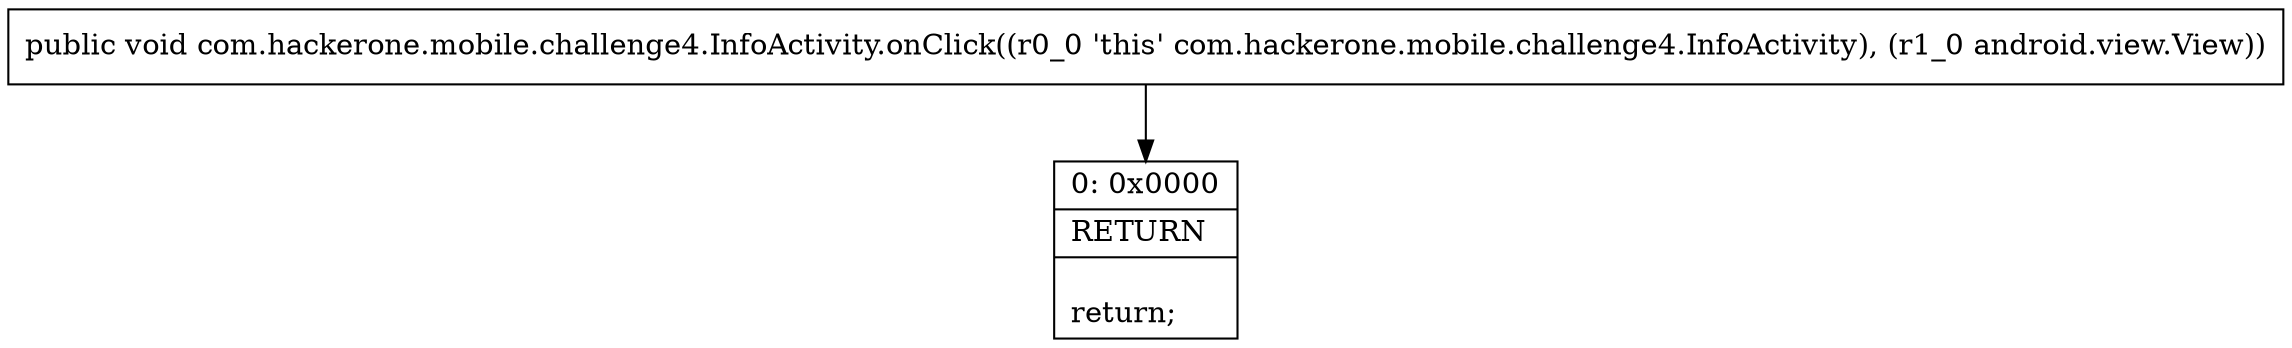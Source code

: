digraph "CFG forcom.hackerone.mobile.challenge4.InfoActivity.onClick(Landroid\/view\/View;)V" {
Node_0 [shape=record,label="{0\:\ 0x0000|RETURN\l|\lreturn;\l}"];
MethodNode[shape=record,label="{public void com.hackerone.mobile.challenge4.InfoActivity.onClick((r0_0 'this' com.hackerone.mobile.challenge4.InfoActivity), (r1_0 android.view.View)) }"];
MethodNode -> Node_0;
}

